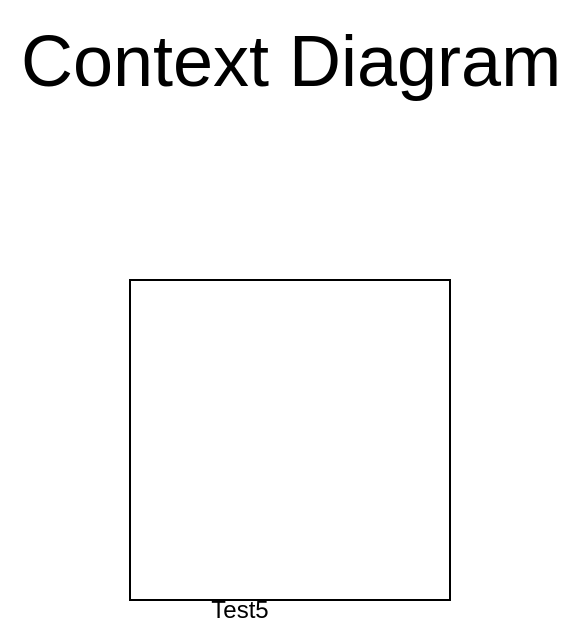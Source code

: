 <mxfile version="26.0.15">
  <diagram name="Page-1" id="bjKvgnqDJIqNeA5Cd49M">
    <mxGraphModel dx="2074" dy="1158" grid="1" gridSize="10" guides="1" tooltips="1" connect="1" arrows="1" fold="1" page="1" pageScale="1" pageWidth="850" pageHeight="1100" math="0" shadow="0">
      <root>
        <mxCell id="0" />
        <mxCell id="1" parent="0" />
        <mxCell id="ApPgsu6PgvSTwHQ_7AU5-1" value="" style="whiteSpace=wrap;html=1;aspect=fixed;" parent="1" vertex="1">
          <mxGeometry x="345" y="170" width="160" height="160" as="geometry" />
        </mxCell>
        <mxCell id="ApPgsu6PgvSTwHQ_7AU5-2" value="Test5" style="text;html=1;align=center;verticalAlign=middle;whiteSpace=wrap;rounded=0;" parent="1" vertex="1">
          <mxGeometry x="370" y="320" width="60" height="30" as="geometry" />
        </mxCell>
        <mxCell id="2" value="&lt;font style=&quot;font-size: 36px;&quot;&gt;Context Diagram&lt;/font&gt;" style="text;html=1;align=center;verticalAlign=middle;resizable=0;points=[];autosize=1;strokeColor=none;fillColor=none;" parent="1" vertex="1">
          <mxGeometry x="280" y="30" width="290" height="60" as="geometry" />
        </mxCell>
      </root>
    </mxGraphModel>
  </diagram>
</mxfile>
